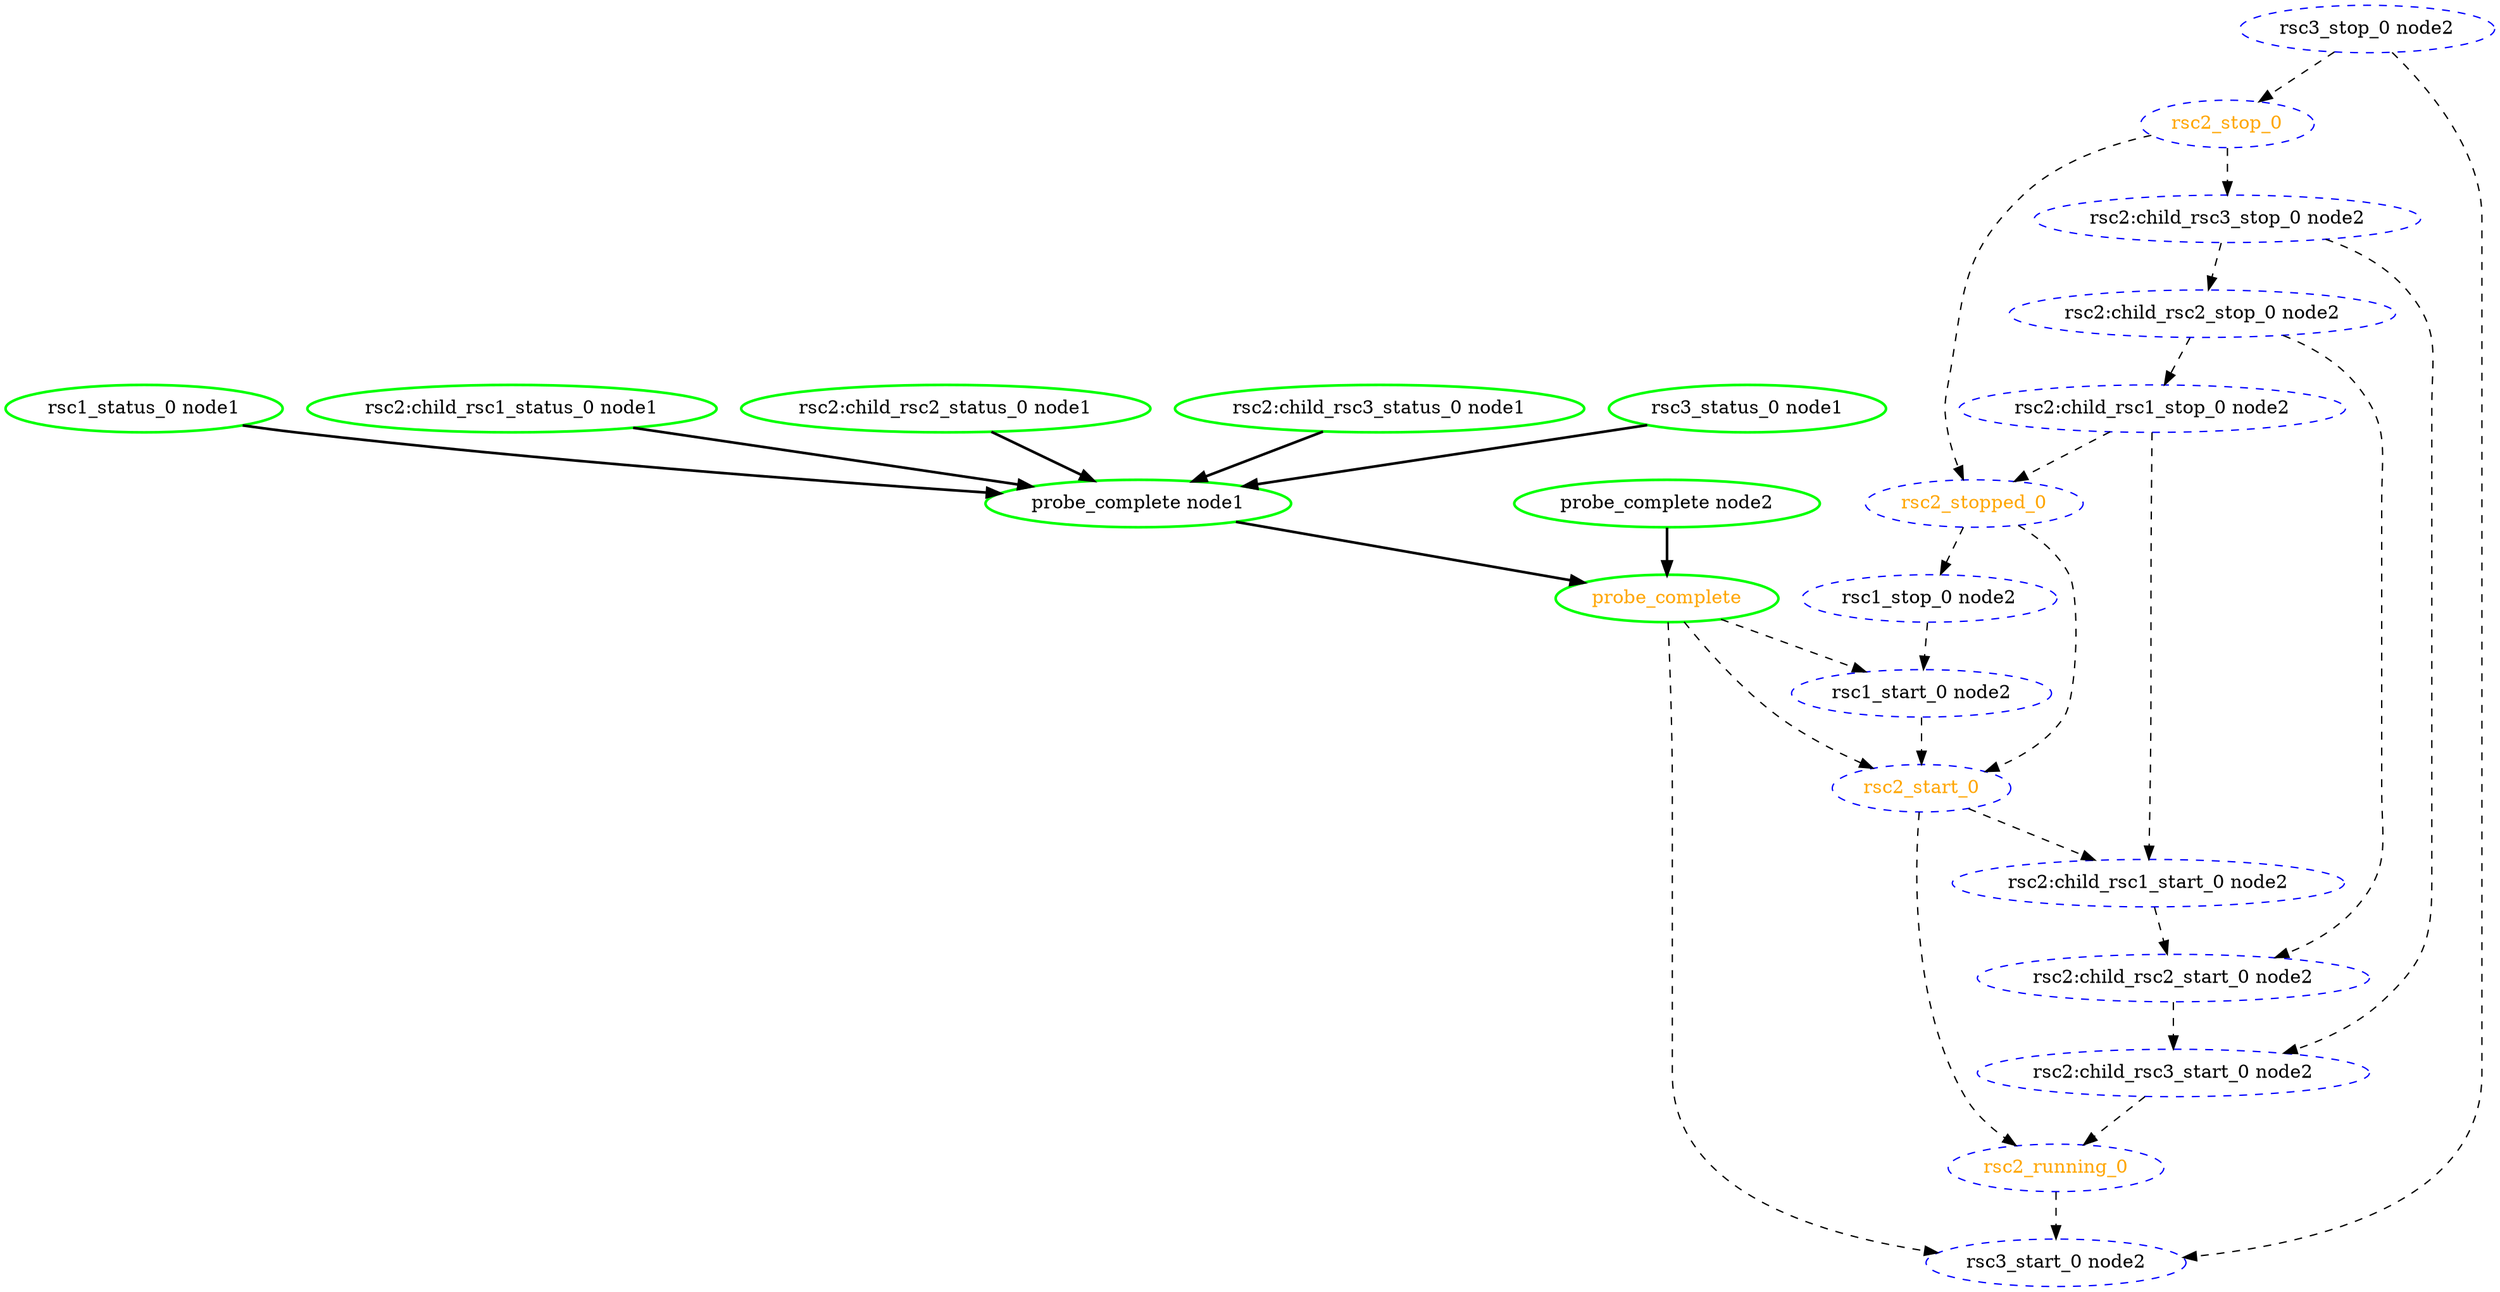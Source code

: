 digraph "g" {
	size = "30,30"
"probe_complete" [ style=bold color="green" fontcolor="orange" ]
"probe_complete node1" [ style=bold color="green" fontcolor="black" ]
"rsc1_status_0 node1" [ style=bold color="green" fontcolor="black" ]
"rsc2:child_rsc1_status_0 node1" [ style=bold color="green" fontcolor="black" ]
"rsc2:child_rsc2_status_0 node1" [ style=bold color="green" fontcolor="black" ]
"rsc2:child_rsc3_status_0 node1" [ style=bold color="green" fontcolor="black" ]
"rsc3_status_0 node1" [ style=bold color="green" fontcolor="black" ]
"probe_complete node2" [ style=bold color="green" fontcolor="black" ]
"rsc1_stop_0 node2" [ style="dashed" color="blue" fontcolor="black" ]
"rsc1_start_0 node2" [ style="dashed" color="blue" fontcolor="black" ]
"rsc2:child_rsc1_stop_0 node2" [ style="dashed" color="blue" fontcolor="black" ]
"rsc2:child_rsc1_start_0 node2" [ style="dashed" color="blue" fontcolor="black" ]
"rsc2:child_rsc2_stop_0 node2" [ style="dashed" color="blue" fontcolor="black" ]
"rsc2:child_rsc2_start_0 node2" [ style="dashed" color="blue" fontcolor="black" ]
"rsc2:child_rsc3_stop_0 node2" [ style="dashed" color="blue" fontcolor="black" ]
"rsc2:child_rsc3_start_0 node2" [ style="dashed" color="blue" fontcolor="black" ]
"rsc2_start_0" [ style="dashed" color="blue" fontcolor="orange" ]
"rsc2_running_0" [ style="dashed" color="blue" fontcolor="orange" ]
"rsc2_stop_0" [ style="dashed" color="blue" fontcolor="orange" ]
"rsc2_stopped_0" [ style="dashed" color="blue" fontcolor="orange" ]
"rsc3_stop_0 node2" [ style="dashed" color="blue" fontcolor="black" ]
"rsc3_start_0 node2" [ style="dashed" color="blue" fontcolor="black" ]
"probe_complete node1" -> "probe_complete" [ style = bold]
"probe_complete node2" -> "probe_complete" [ style = bold]
"rsc1_status_0 node1" -> "probe_complete node1" [ style = bold]
"rsc2:child_rsc1_status_0 node1" -> "probe_complete node1" [ style = bold]
"rsc2:child_rsc2_status_0 node1" -> "probe_complete node1" [ style = bold]
"rsc2:child_rsc3_status_0 node1" -> "probe_complete node1" [ style = bold]
"rsc3_status_0 node1" -> "probe_complete node1" [ style = bold]
"rsc2_stopped_0" -> "rsc1_stop_0 node2" [ style = dashed]
"probe_complete" -> "rsc1_start_0 node2" [ style = dashed]
"rsc1_stop_0 node2" -> "rsc1_start_0 node2" [ style = dashed]
"rsc2:child_rsc2_stop_0 node2" -> "rsc2:child_rsc1_stop_0 node2" [ style = dashed]
"rsc2:child_rsc1_stop_0 node2" -> "rsc2:child_rsc1_start_0 node2" [ style = dashed]
"rsc2_start_0" -> "rsc2:child_rsc1_start_0 node2" [ style = dashed]
"rsc2:child_rsc3_stop_0 node2" -> "rsc2:child_rsc2_stop_0 node2" [ style = dashed]
"rsc2:child_rsc2_stop_0 node2" -> "rsc2:child_rsc2_start_0 node2" [ style = dashed]
"rsc2:child_rsc1_start_0 node2" -> "rsc2:child_rsc2_start_0 node2" [ style = dashed]
"rsc2_stop_0" -> "rsc2:child_rsc3_stop_0 node2" [ style = dashed]
"rsc2:child_rsc3_stop_0 node2" -> "rsc2:child_rsc3_start_0 node2" [ style = dashed]
"rsc2:child_rsc2_start_0 node2" -> "rsc2:child_rsc3_start_0 node2" [ style = dashed]
"rsc1_start_0 node2" -> "rsc2_start_0" [ style = dashed]
"probe_complete" -> "rsc2_start_0" [ style = dashed]
"rsc2_stopped_0" -> "rsc2_start_0" [ style = dashed]
"rsc2_start_0" -> "rsc2_running_0" [ style = dashed]
"rsc2:child_rsc3_start_0 node2" -> "rsc2_running_0" [ style = dashed]
"rsc3_stop_0 node2" -> "rsc2_stop_0" [ style = dashed]
"rsc2_stop_0" -> "rsc2_stopped_0" [ style = dashed]
"rsc2:child_rsc1_stop_0 node2" -> "rsc2_stopped_0" [ style = dashed]
"rsc2_running_0" -> "rsc3_start_0 node2" [ style = dashed]
"probe_complete" -> "rsc3_start_0 node2" [ style = dashed]
"rsc3_stop_0 node2" -> "rsc3_start_0 node2" [ style = dashed]
}
